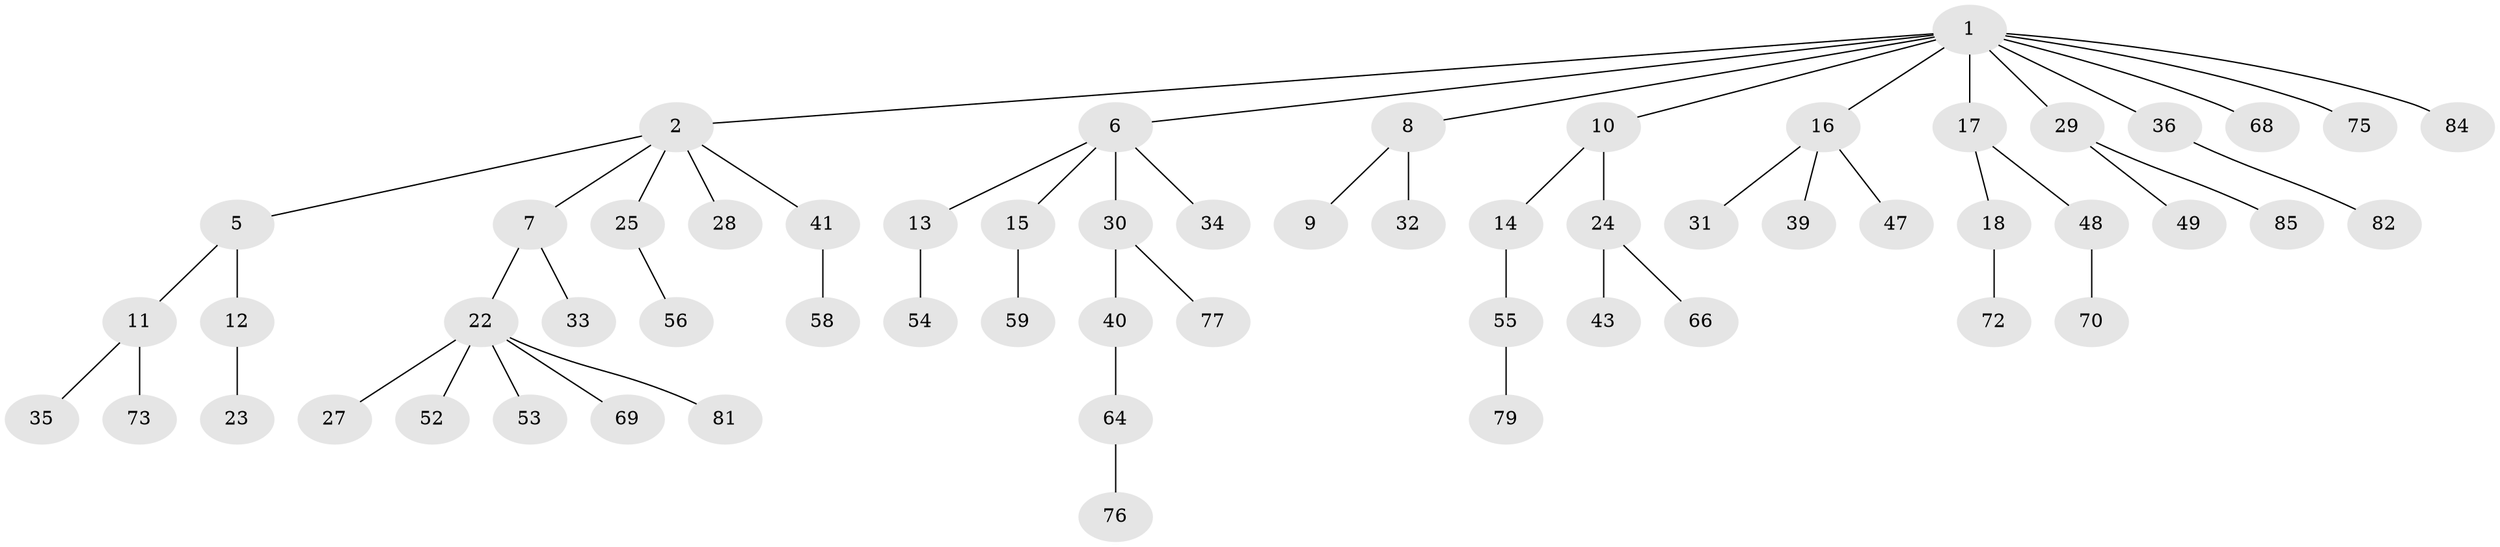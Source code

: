// original degree distribution, {5: 0.03529411764705882, 4: 0.08235294117647059, 8: 0.011764705882352941, 3: 0.11764705882352941, 1: 0.4823529411764706, 2: 0.27058823529411763}
// Generated by graph-tools (version 1.1) at 2025/42/03/06/25 10:42:02]
// undirected, 59 vertices, 58 edges
graph export_dot {
graph [start="1"]
  node [color=gray90,style=filled];
  1 [super="+3"];
  2 [super="+4"];
  5;
  6 [super="+20"];
  7;
  8 [super="+37"];
  9;
  10 [super="+57"];
  11 [super="+26"];
  12 [super="+60"];
  13 [super="+19"];
  14 [super="+51"];
  15 [super="+46"];
  16 [super="+21"];
  17 [super="+42"];
  18 [super="+63"];
  22 [super="+38"];
  23;
  24 [super="+61"];
  25 [super="+44"];
  27;
  28;
  29 [super="+83"];
  30 [super="+74"];
  31;
  32;
  33 [super="+65"];
  34 [super="+67"];
  35 [super="+45"];
  36 [super="+78"];
  39 [super="+50"];
  40;
  41;
  43;
  47;
  48 [super="+62"];
  49;
  52;
  53;
  54;
  55;
  56;
  58;
  59;
  64;
  66 [super="+80"];
  68;
  69;
  70 [super="+71"];
  72;
  73;
  75;
  76;
  77;
  79;
  81;
  82;
  84;
  85;
  1 -- 2;
  1 -- 16;
  1 -- 17;
  1 -- 75;
  1 -- 36;
  1 -- 68;
  1 -- 6;
  1 -- 8;
  1 -- 10;
  1 -- 84;
  1 -- 29;
  2 -- 28;
  2 -- 41;
  2 -- 25;
  2 -- 5;
  2 -- 7;
  5 -- 11;
  5 -- 12;
  6 -- 13;
  6 -- 15;
  6 -- 34;
  6 -- 30;
  7 -- 22;
  7 -- 33;
  8 -- 9;
  8 -- 32;
  10 -- 14;
  10 -- 24;
  11 -- 35;
  11 -- 73;
  12 -- 23;
  13 -- 54;
  14 -- 55;
  15 -- 59;
  16 -- 31;
  16 -- 39;
  16 -- 47;
  17 -- 18;
  17 -- 48;
  18 -- 72;
  22 -- 27;
  22 -- 81;
  22 -- 52;
  22 -- 69;
  22 -- 53;
  24 -- 43;
  24 -- 66;
  25 -- 56;
  29 -- 49;
  29 -- 85;
  30 -- 40;
  30 -- 77;
  36 -- 82;
  40 -- 64;
  41 -- 58;
  48 -- 70;
  55 -- 79;
  64 -- 76;
}
